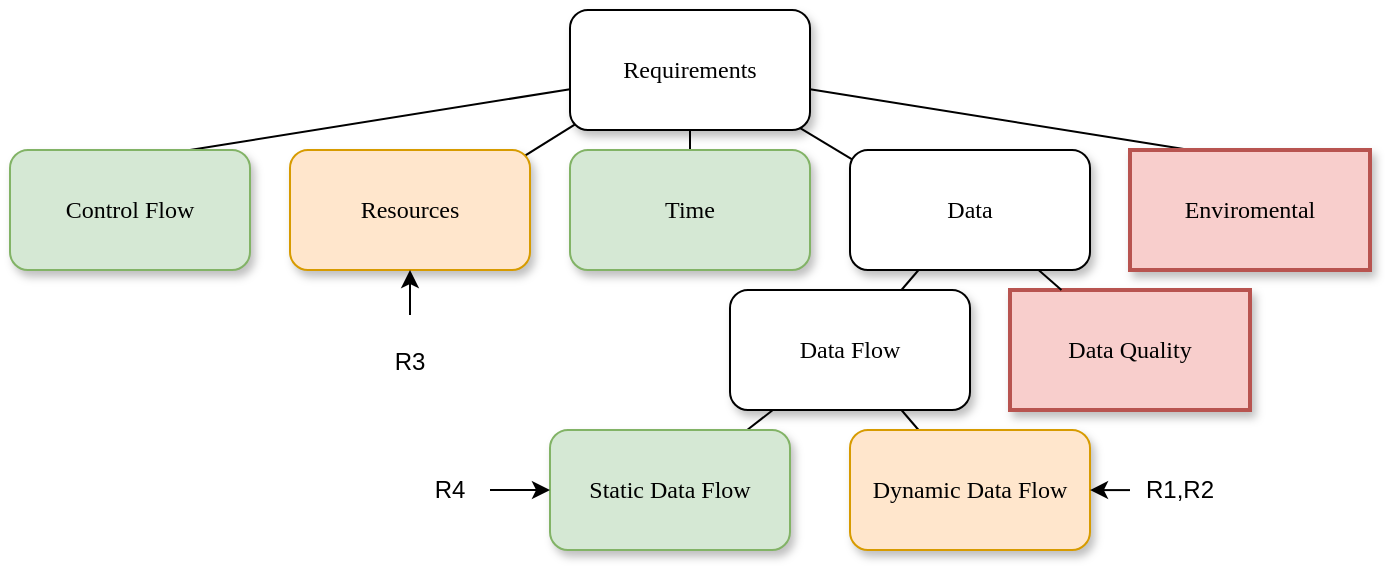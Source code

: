 <mxfile version="26.0.14">
  <diagram name="Page-1" id="10a91c8b-09ff-31b1-d368-03940ed4cc9e">
    <mxGraphModel dx="816" dy="1316" grid="1" gridSize="10" guides="1" tooltips="1" connect="1" arrows="1" fold="1" page="1" pageScale="1" pageWidth="1100" pageHeight="850" background="none" math="0" shadow="0">
      <root>
        <mxCell id="0" />
        <mxCell id="1" parent="0" />
        <mxCell id="iCtp4tgkIVFlYScKLQ9_-5" style="rounded=0;orthogonalLoop=1;jettySize=auto;html=1;endArrow=none;startFill=0;" parent="1" source="62893188c0fa7362-1" target="62893188c0fa7362-9" edge="1">
          <mxGeometry relative="1" as="geometry" />
        </mxCell>
        <mxCell id="iCtp4tgkIVFlYScKLQ9_-16" style="rounded=0;orthogonalLoop=1;jettySize=auto;html=1;endArrow=none;startFill=0;entryX=0.75;entryY=0;entryDx=0;entryDy=0;" parent="1" source="62893188c0fa7362-1" target="62893188c0fa7362-2" edge="1">
          <mxGeometry relative="1" as="geometry" />
        </mxCell>
        <mxCell id="iCtp4tgkIVFlYScKLQ9_-18" style="rounded=0;orthogonalLoop=1;jettySize=auto;html=1;endArrow=none;startFill=0;entryX=0.25;entryY=0;entryDx=0;entryDy=0;" parent="1" source="62893188c0fa7362-1" target="iCtp4tgkIVFlYScKLQ9_-17" edge="1">
          <mxGeometry relative="1" as="geometry" />
        </mxCell>
        <mxCell id="Cu9Ry4CzhxIELboiRuNk-6" style="rounded=0;orthogonalLoop=1;jettySize=auto;html=1;endArrow=none;startFill=0;exitX=0.25;exitY=0.667;exitDx=0;exitDy=0;exitPerimeter=0;entryX=0.75;entryY=0.333;entryDx=0;entryDy=0;entryPerimeter=0;" edge="1" parent="1" source="62893188c0fa7362-1" target="62893188c0fa7362-8">
          <mxGeometry relative="1" as="geometry" />
        </mxCell>
        <mxCell id="Cu9Ry4CzhxIELboiRuNk-7" style="rounded=0;orthogonalLoop=1;jettySize=auto;html=1;endArrow=none;startFill=0;exitX=0.833;exitY=0.833;exitDx=0;exitDy=0;exitPerimeter=0;entryX=0.083;entryY=0.167;entryDx=0;entryDy=0;entryPerimeter=0;" edge="1" parent="1" source="62893188c0fa7362-1" target="62893188c0fa7362-3">
          <mxGeometry relative="1" as="geometry" />
        </mxCell>
        <mxCell id="62893188c0fa7362-1" value="Requirements" style="whiteSpace=wrap;html=1;rounded=1;shadow=1;labelBackgroundColor=none;strokeWidth=1;fontFamily=Verdana;fontSize=12;align=center;" parent="1" vertex="1">
          <mxGeometry x="550" y="40" width="120" height="60" as="geometry" />
        </mxCell>
        <mxCell id="62893188c0fa7362-2" value="Control Flow" style="whiteSpace=wrap;html=1;rounded=1;shadow=1;labelBackgroundColor=none;strokeWidth=1;fontFamily=Verdana;fontSize=12;align=center;fillColor=#d5e8d4;strokeColor=#82b366;" parent="1" vertex="1">
          <mxGeometry x="270" y="110" width="120" height="60" as="geometry" />
        </mxCell>
        <mxCell id="62893188c0fa7362-3" value="Data" style="whiteSpace=wrap;html=1;rounded=1;shadow=1;labelBackgroundColor=none;strokeWidth=1;fontFamily=Verdana;fontSize=12;align=center;" parent="1" vertex="1">
          <mxGeometry x="690" y="110" width="120" height="60" as="geometry" />
        </mxCell>
        <mxCell id="62893188c0fa7362-8" value="Resources" style="whiteSpace=wrap;html=1;rounded=1;shadow=1;labelBackgroundColor=none;strokeWidth=1;fontFamily=Verdana;fontSize=12;align=center;fillColor=#ffe6cc;strokeColor=#d79b00;" parent="1" vertex="1">
          <mxGeometry x="410" y="110" width="120" height="60" as="geometry" />
        </mxCell>
        <mxCell id="62893188c0fa7362-9" value="Time" style="whiteSpace=wrap;html=1;rounded=1;shadow=1;labelBackgroundColor=none;strokeWidth=1;fontFamily=Verdana;fontSize=12;align=center;fillColor=#d5e8d4;strokeColor=#82b366;" parent="1" vertex="1">
          <mxGeometry x="550" y="110" width="120" height="60" as="geometry" />
        </mxCell>
        <mxCell id="iCtp4tgkIVFlYScKLQ9_-8" style="rounded=0;orthogonalLoop=1;jettySize=auto;html=1;endArrow=none;startFill=0;" parent="1" source="62893188c0fa7362-10" target="iCtp4tgkIVFlYScKLQ9_-6" edge="1">
          <mxGeometry relative="1" as="geometry" />
        </mxCell>
        <mxCell id="iCtp4tgkIVFlYScKLQ9_-9" style="rounded=0;orthogonalLoop=1;jettySize=auto;html=1;endArrow=none;startFill=0;" parent="1" source="62893188c0fa7362-10" target="iCtp4tgkIVFlYScKLQ9_-7" edge="1">
          <mxGeometry relative="1" as="geometry" />
        </mxCell>
        <mxCell id="62893188c0fa7362-10" value="Data Flow" style="whiteSpace=wrap;html=1;rounded=1;shadow=1;labelBackgroundColor=none;strokeWidth=1;fontFamily=Verdana;fontSize=12;align=center;" parent="1" vertex="1">
          <mxGeometry x="630" y="180" width="120" height="60" as="geometry" />
        </mxCell>
        <mxCell id="62893188c0fa7362-11" value="Data Quality" style="whiteSpace=wrap;html=1;rounded=0;shadow=1;labelBackgroundColor=none;strokeWidth=2;fontFamily=Verdana;fontSize=12;align=center;fillColor=#f8cecc;strokeColor=#b85450;" parent="1" vertex="1">
          <mxGeometry x="770" y="180" width="120" height="60" as="geometry" />
        </mxCell>
        <mxCell id="62893188c0fa7362-16" value="" style="rounded=0;html=1;labelBackgroundColor=none;startArrow=none;startFill=0;startSize=5;endArrow=none;endFill=0;endSize=5;jettySize=auto;orthogonalLoop=1;strokeWidth=1;fontFamily=Verdana;fontSize=12" parent="1" source="62893188c0fa7362-3" target="62893188c0fa7362-10" edge="1">
          <mxGeometry x="-0.261" y="-13" relative="1" as="geometry">
            <mxPoint as="offset" />
          </mxGeometry>
        </mxCell>
        <mxCell id="62893188c0fa7362-17" value="" style="rounded=0;html=1;labelBackgroundColor=none;startArrow=none;startFill=0;startSize=5;endArrow=none;endFill=0;endSize=5;jettySize=auto;orthogonalLoop=1;strokeWidth=1;fontFamily=Verdana;fontSize=12" parent="1" source="62893188c0fa7362-3" target="62893188c0fa7362-11" edge="1">
          <mxGeometry x="-0.129" y="17" relative="1" as="geometry">
            <mxPoint as="offset" />
          </mxGeometry>
        </mxCell>
        <mxCell id="iCtp4tgkIVFlYScKLQ9_-6" value="&lt;div&gt;Static Data Flow&lt;/div&gt;" style="whiteSpace=wrap;html=1;rounded=1;shadow=1;labelBackgroundColor=none;strokeWidth=1;fontFamily=Verdana;fontSize=12;align=center;fillColor=#d5e8d4;strokeColor=#82b366;" parent="1" vertex="1">
          <mxGeometry x="540" y="250" width="120" height="60" as="geometry" />
        </mxCell>
        <mxCell id="iCtp4tgkIVFlYScKLQ9_-7" value="Dynamic Data Flow" style="whiteSpace=wrap;html=1;rounded=1;shadow=1;labelBackgroundColor=none;strokeWidth=1;fontFamily=Verdana;fontSize=12;align=center;fillColor=#ffe6cc;strokeColor=#d79b00;" parent="1" vertex="1">
          <mxGeometry x="690" y="250" width="120" height="60" as="geometry" />
        </mxCell>
        <mxCell id="iCtp4tgkIVFlYScKLQ9_-11" style="edgeStyle=orthogonalEdgeStyle;rounded=0;orthogonalLoop=1;jettySize=auto;html=1;" parent="1" source="iCtp4tgkIVFlYScKLQ9_-10" target="iCtp4tgkIVFlYScKLQ9_-6" edge="1">
          <mxGeometry relative="1" as="geometry" />
        </mxCell>
        <mxCell id="iCtp4tgkIVFlYScKLQ9_-10" value="R4" style="text;html=1;align=center;verticalAlign=middle;whiteSpace=wrap;rounded=0;" parent="1" vertex="1">
          <mxGeometry x="470" y="256.25" width="40" height="47.5" as="geometry" />
        </mxCell>
        <mxCell id="iCtp4tgkIVFlYScKLQ9_-17" value="Enviromental" style="whiteSpace=wrap;html=1;rounded=0;shadow=1;labelBackgroundColor=none;strokeWidth=2;fontFamily=Verdana;fontSize=12;align=center;fillColor=#f8cecc;strokeColor=#b85450;" parent="1" vertex="1">
          <mxGeometry x="830" y="110" width="120" height="60" as="geometry" />
        </mxCell>
        <mxCell id="Cu9Ry4CzhxIELboiRuNk-2" style="edgeStyle=orthogonalEdgeStyle;rounded=0;orthogonalLoop=1;jettySize=auto;html=1;" edge="1" parent="1" source="Cu9Ry4CzhxIELboiRuNk-1" target="iCtp4tgkIVFlYScKLQ9_-7">
          <mxGeometry relative="1" as="geometry" />
        </mxCell>
        <mxCell id="Cu9Ry4CzhxIELboiRuNk-1" value="R1,R2" style="text;html=1;align=center;verticalAlign=middle;whiteSpace=wrap;rounded=0;" vertex="1" parent="1">
          <mxGeometry x="830" y="256.25" width="50" height="47.5" as="geometry" />
        </mxCell>
        <mxCell id="Cu9Ry4CzhxIELboiRuNk-5" style="edgeStyle=orthogonalEdgeStyle;rounded=0;orthogonalLoop=1;jettySize=auto;html=1;entryX=0.5;entryY=1;entryDx=0;entryDy=0;" edge="1" parent="1" source="Cu9Ry4CzhxIELboiRuNk-3" target="62893188c0fa7362-8">
          <mxGeometry relative="1" as="geometry" />
        </mxCell>
        <mxCell id="Cu9Ry4CzhxIELboiRuNk-3" value="R3" style="text;html=1;align=center;verticalAlign=middle;whiteSpace=wrap;rounded=0;" vertex="1" parent="1">
          <mxGeometry x="450" y="192.5" width="40" height="47.5" as="geometry" />
        </mxCell>
      </root>
    </mxGraphModel>
  </diagram>
</mxfile>
